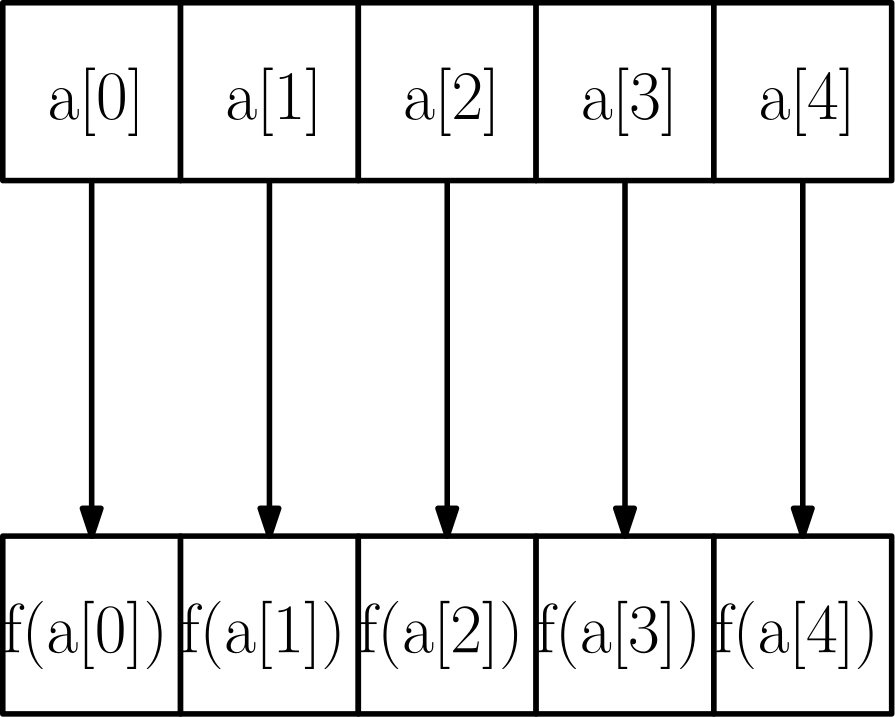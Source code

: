 <?xml version="1.0"?>
<!DOCTYPE ipe SYSTEM "ipe.dtd">
<ipe version="70005" creator="Ipe 7.1.1">
<info created="D:20131031205906" modified="D:20131031225238"/>
<ipestyle name="basic">
<symbol name="arrow/arc(spx)">
<path stroke="sym-stroke" fill="sym-stroke" pen="sym-pen">
0 0 m
-1 0.333 l
-1 -0.333 l
h
</path>
</symbol>
<symbol name="arrow/farc(spx)">
<path stroke="sym-stroke" fill="white" pen="sym-pen">
0 0 m
-1 0.333 l
-1 -0.333 l
h
</path>
</symbol>
<symbol name="mark/circle(sx)" transformations="translations">
<path fill="sym-stroke">
0.6 0 0 0.6 0 0 e
0.4 0 0 0.4 0 0 e
</path>
</symbol>
<symbol name="mark/disk(sx)" transformations="translations">
<path fill="sym-stroke">
0.6 0 0 0.6 0 0 e
</path>
</symbol>
<symbol name="mark/fdisk(sfx)" transformations="translations">
<group>
<path fill="sym-fill">
0.5 0 0 0.5 0 0 e
</path>
<path fill="sym-stroke" fillrule="eofill">
0.6 0 0 0.6 0 0 e
0.4 0 0 0.4 0 0 e
</path>
</group>
</symbol>
<symbol name="mark/box(sx)" transformations="translations">
<path fill="sym-stroke" fillrule="eofill">
-0.6 -0.6 m
0.6 -0.6 l
0.6 0.6 l
-0.6 0.6 l
h
-0.4 -0.4 m
0.4 -0.4 l
0.4 0.4 l
-0.4 0.4 l
h
</path>
</symbol>
<symbol name="mark/square(sx)" transformations="translations">
<path fill="sym-stroke">
-0.6 -0.6 m
0.6 -0.6 l
0.6 0.6 l
-0.6 0.6 l
h
</path>
</symbol>
<symbol name="mark/fsquare(sfx)" transformations="translations">
<group>
<path fill="sym-fill">
-0.5 -0.5 m
0.5 -0.5 l
0.5 0.5 l
-0.5 0.5 l
h
</path>
<path fill="sym-stroke" fillrule="eofill">
-0.6 -0.6 m
0.6 -0.6 l
0.6 0.6 l
-0.6 0.6 l
h
-0.4 -0.4 m
0.4 -0.4 l
0.4 0.4 l
-0.4 0.4 l
h
</path>
</group>
</symbol>
<symbol name="mark/cross(sx)" transformations="translations">
<group>
<path fill="sym-stroke">
-0.43 -0.57 m
0.57 0.43 l
0.43 0.57 l
-0.57 -0.43 l
h
</path>
<path fill="sym-stroke">
-0.43 0.57 m
0.57 -0.43 l
0.43 -0.57 l
-0.57 0.43 l
h
</path>
</group>
</symbol>
<symbol name="arrow/fnormal(spx)">
<path stroke="sym-stroke" fill="white" pen="sym-pen">
0 0 m
-1 0.333 l
-1 -0.333 l
h
</path>
</symbol>
<symbol name="arrow/pointed(spx)">
<path stroke="sym-stroke" fill="sym-stroke" pen="sym-pen">
0 0 m
-1 0.333 l
-0.8 0 l
-1 -0.333 l
h
</path>
</symbol>
<symbol name="arrow/fpointed(spx)">
<path stroke="sym-stroke" fill="white" pen="sym-pen">
0 0 m
-1 0.333 l
-0.8 0 l
-1 -0.333 l
h
</path>
</symbol>
<symbol name="arrow/linear(spx)">
<path stroke="sym-stroke" pen="sym-pen">
-1 0.333 m
0 0 l
-1 -0.333 l
</path>
</symbol>
<symbol name="arrow/fdouble(spx)">
<path stroke="sym-stroke" fill="white" pen="sym-pen">
0 0 m
-1 0.333 l
-1 -0.333 l
h
-1 0 m
-2 0.333 l
-2 -0.333 l
h
</path>
</symbol>
<symbol name="arrow/double(spx)">
<path stroke="sym-stroke" fill="sym-stroke" pen="sym-pen">
0 0 m
-1 0.333 l
-1 -0.333 l
h
-1 0 m
-2 0.333 l
-2 -0.333 l
h
</path>
</symbol>
<pen name="heavier" value="0.8"/>
<pen name="fat" value="1.2"/>
<pen name="ultrafat" value="2"/>
<symbolsize name="large" value="5"/>
<symbolsize name="small" value="2"/>
<symbolsize name="tiny" value="1.1"/>
<arrowsize name="large" value="10"/>
<arrowsize name="small" value="5"/>
<arrowsize name="tiny" value="3"/>
<color name="red" value="1 0 0"/>
<color name="green" value="0 1 0"/>
<color name="blue" value="0 0 1"/>
<color name="yellow" value="1 1 0"/>
<color name="orange" value="1 0.647 0"/>
<color name="gold" value="1 0.843 0"/>
<color name="purple" value="0.627 0.125 0.941"/>
<color name="gray" value="0.745"/>
<color name="brown" value="0.647 0.165 0.165"/>
<color name="navy" value="0 0 0.502"/>
<color name="pink" value="1 0.753 0.796"/>
<color name="seagreen" value="0.18 0.545 0.341"/>
<color name="turquoise" value="0.251 0.878 0.816"/>
<color name="violet" value="0.933 0.51 0.933"/>
<color name="darkblue" value="0 0 0.545"/>
<color name="darkcyan" value="0 0.545 0.545"/>
<color name="darkgray" value="0.663"/>
<color name="darkgreen" value="0 0.392 0"/>
<color name="darkmagenta" value="0.545 0 0.545"/>
<color name="darkorange" value="1 0.549 0"/>
<color name="darkred" value="0.545 0 0"/>
<color name="lightblue" value="0.678 0.847 0.902"/>
<color name="lightcyan" value="0.878 1 1"/>
<color name="lightgray" value="0.827"/>
<color name="lightgreen" value="0.565 0.933 0.565"/>
<color name="lightyellow" value="1 1 0.878"/>
<dashstyle name="dashed" value="[4] 0"/>
<dashstyle name="dotted" value="[1 3] 0"/>
<dashstyle name="dash dotted" value="[4 2 1 2] 0"/>
<dashstyle name="dash dot dotted" value="[4 2 1 2 1 2] 0"/>
<textsize name="large" value="\large"/>
<textsize name="Large" value="\Large"/>
<textsize name="LARGE" value="\LARGE"/>
<textsize name="huge" value="\huge"/>
<textsize name="Huge" value="\Huge"/>
<textsize name="small" value="\small"/>
<textsize name="footnote" value="\footnotesize"/>
<textsize name="tiny" value="\tiny"/>
<textstyle name="center" begin="\begin{center}" end="\end{center}"/>
<textstyle name="itemize" begin="\begin{itemize}" end="\end{itemize}"/>
<textstyle name="item" begin="\begin{itemize}\item{}" end="\end{itemize}"/>
<gridsize name="4 pts" value="4"/>
<gridsize name="8 pts (~3 mm)" value="8"/>
<gridsize name="16 pts (~6 mm)" value="16"/>
<gridsize name="32 pts (~12 mm)" value="32"/>
<gridsize name="10 pts (~3.5 mm)" value="10"/>
<gridsize name="20 pts (~7 mm)" value="20"/>
<gridsize name="14 pts (~5 mm)" value="14"/>
<gridsize name="28 pts (~10 mm)" value="28"/>
<gridsize name="56 pts (~20 mm)" value="56"/>
<anglesize name="90 deg" value="90"/>
<anglesize name="60 deg" value="60"/>
<anglesize name="45 deg" value="45"/>
<anglesize name="30 deg" value="30"/>
<anglesize name="22.5 deg" value="22.5"/>
<tiling name="falling" angle="-60" step="4" width="1"/>
<tiling name="rising" angle="30" step="4" width="1"/>
</ipestyle>
<page>
<layer name="alpha"/>
<view layers="alpha" active="alpha"/>
<path layer="alpha" stroke="black" fill="white" pen="ultrafat">
64 768 m
64 704 l
128 704 l
128 768 l
h
</path>
<path stroke="black" fill="white" pen="ultrafat">
128 768 m
128 704 l
192 704 l
192 768 l
h
</path>
<path stroke="black" fill="white" pen="ultrafat">
192 768 m
192 704 l
256 704 l
256 768 l
h
</path>
<path stroke="black" fill="white" pen="ultrafat">
256 768 m
256 704 l
320 704 l
320 768 l
h
</path>
<path stroke="black" fill="white" pen="ultrafat">
320 768 m
320 704 l
384 704 l
384 768 l
h
</path>
<path matrix="1 0 0 1 0 -192" stroke="black" fill="white" pen="ultrafat">
64 768 m
64 704 l
128 704 l
128 768 l
h
</path>
<path matrix="1 0 0 1 0 -192" stroke="black" fill="white" pen="ultrafat">
128 768 m
128 704 l
192 704 l
192 768 l
h
</path>
<path matrix="1 0 0 1 0 -192" stroke="black" fill="white" pen="ultrafat">
192 768 m
192 704 l
256 704 l
256 768 l
h
</path>
<path matrix="1 0 0 1 0 -192" stroke="black" fill="white" pen="ultrafat">
256 768 m
256 704 l
320 704 l
320 768 l
h
</path>
<path matrix="1 0 0 1 0 -192" stroke="black" fill="white" pen="ultrafat">
320 768 m
320 704 l
384 704 l
384 768 l
h
</path>
<text transformations="translations" pos="80 720" stroke="black" type="label" width="35.111" height="18.564" depth="6.18" valign="bottom" size="Huge">a[0]</text>
<text transformations="translations" pos="144 720" stroke="black" type="label" width="35.111" height="18.564" depth="6.18" valign="bottom" size="Huge">a[1]</text>
<text transformations="translations" pos="208 720" stroke="black" type="label" width="35.111" height="18.564" depth="6.18" valign="bottom" size="Huge">a[2]</text>
<text transformations="translations" pos="272 720" stroke="black" type="label" width="35.111" height="18.564" depth="6.18" valign="bottom" size="Huge">a[3]</text>
<text transformations="translations" pos="336 720" stroke="black" type="label" width="35.111" height="18.564" depth="6.18" valign="bottom" size="Huge">a[4]</text>
<path stroke="black" pen="ultrafat" arrow="normal/large">
160 704 m
160 576 l
</path>
<path stroke="black" pen="ultrafat" arrow="normal/large">
224 704 m
224 576 l
</path>
<path stroke="black" pen="ultrafat" arrow="normal/large">
288 704 m
288 576 l
</path>
<path stroke="black" pen="ultrafat" arrow="normal/large">
352 704 m
352 576 l
</path>
<path stroke="black" pen="ultrafat" arrow="normal/large">
96 704 m
96 576 l
</path>
<text matrix="1 0 0 1 -32 -16" transformations="translations" pos="96 544" stroke="black" type="label" width="59.502" height="18.564" depth="6.18" valign="bottom" size="Huge">f(a[0])</text>
<text matrix="1 0 0 1 -16 -16" transformations="translations" pos="144 544" stroke="black" type="label" width="59.502" height="18.564" depth="6.18" valign="bottom" size="Huge">f(a[1])</text>
<text matrix="1 0 0 1 -16 -16" transformations="translations" pos="208 544" stroke="black" type="label" width="59.502" height="18.564" depth="6.18" valign="bottom" size="Huge">f(a[2])</text>
<text matrix="1 0 0 1 -32 -16" transformations="translations" pos="288 544" stroke="black" type="label" width="59.502" height="18.564" depth="6.18" valign="bottom" size="Huge">f(a[3])</text>
<text matrix="1 0 0 1 -32 -16" transformations="translations" pos="352 544" stroke="black" type="label" width="59.502" height="18.564" depth="6.18" valign="bottom" size="Huge">f(a[4])</text>
</page>
</ipe>
